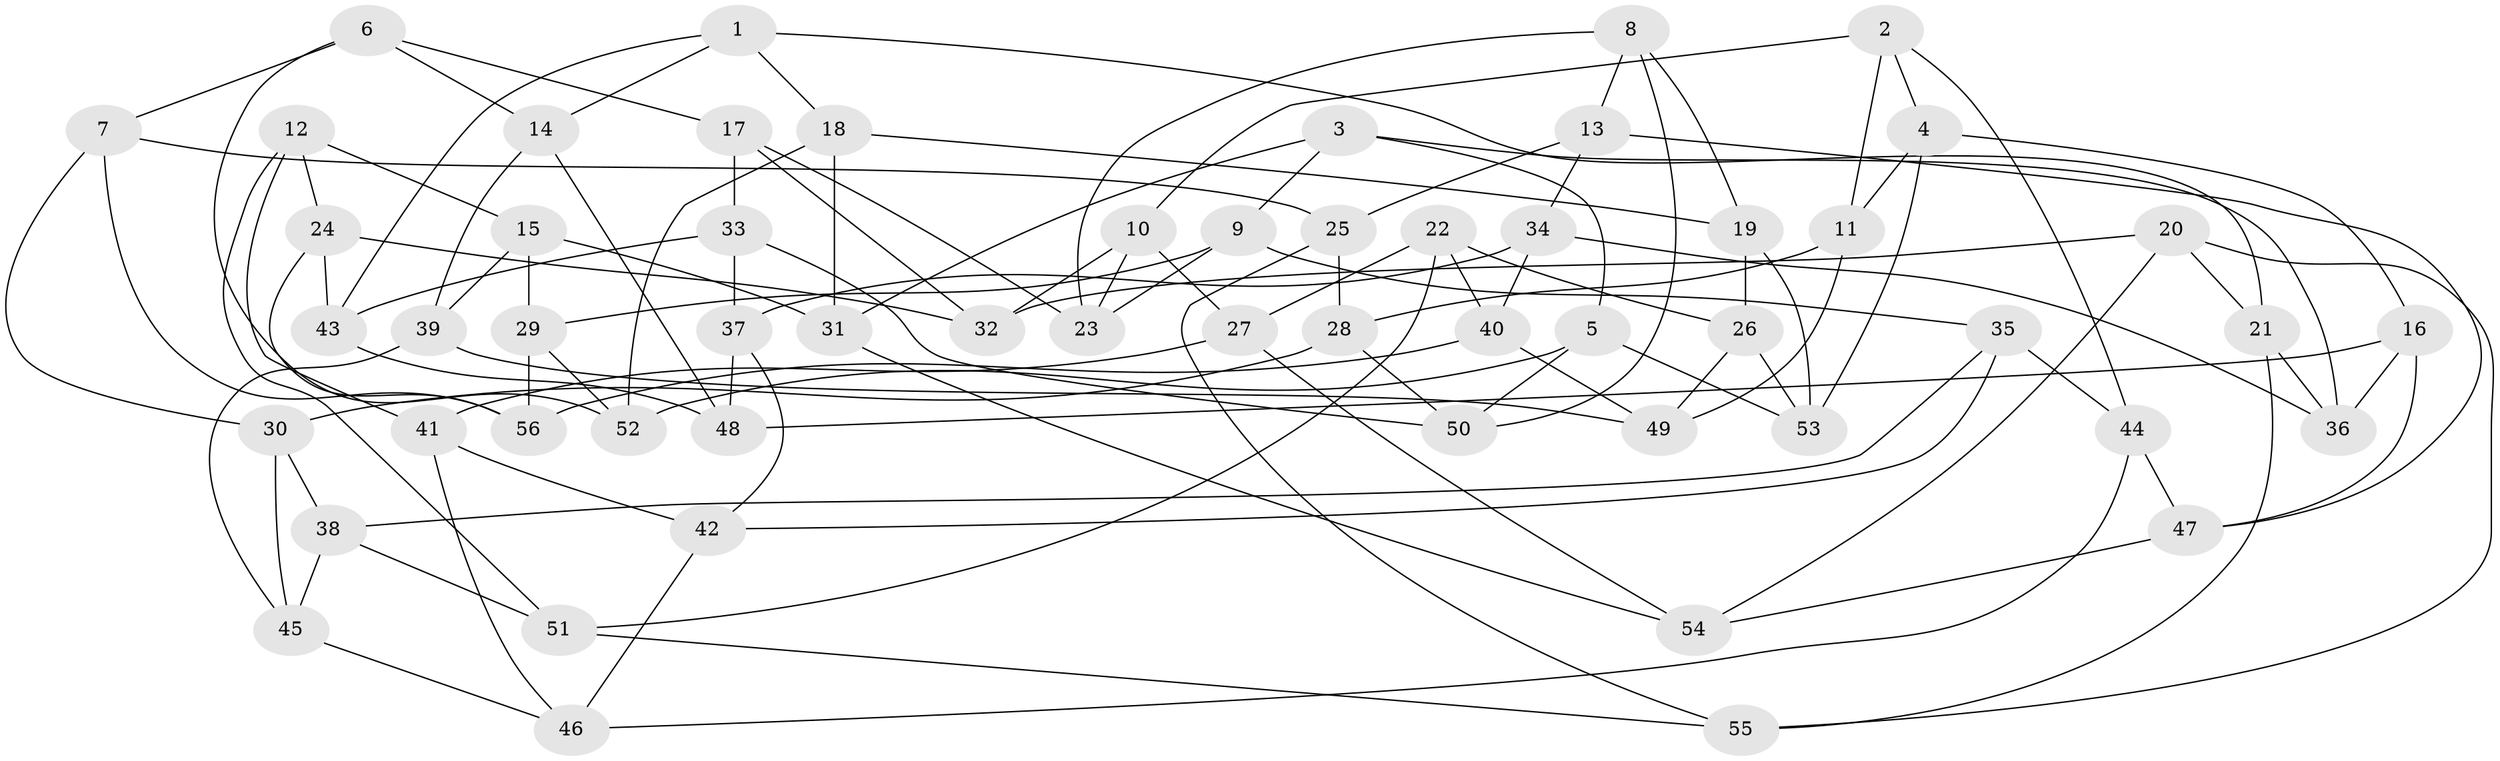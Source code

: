 // Generated by graph-tools (version 1.1) at 2025/26/03/09/25 03:26:55]
// undirected, 56 vertices, 112 edges
graph export_dot {
graph [start="1"]
  node [color=gray90,style=filled];
  1;
  2;
  3;
  4;
  5;
  6;
  7;
  8;
  9;
  10;
  11;
  12;
  13;
  14;
  15;
  16;
  17;
  18;
  19;
  20;
  21;
  22;
  23;
  24;
  25;
  26;
  27;
  28;
  29;
  30;
  31;
  32;
  33;
  34;
  35;
  36;
  37;
  38;
  39;
  40;
  41;
  42;
  43;
  44;
  45;
  46;
  47;
  48;
  49;
  50;
  51;
  52;
  53;
  54;
  55;
  56;
  1 -- 14;
  1 -- 18;
  1 -- 21;
  1 -- 43;
  2 -- 44;
  2 -- 11;
  2 -- 10;
  2 -- 4;
  3 -- 9;
  3 -- 5;
  3 -- 31;
  3 -- 36;
  4 -- 53;
  4 -- 11;
  4 -- 16;
  5 -- 53;
  5 -- 52;
  5 -- 50;
  6 -- 14;
  6 -- 7;
  6 -- 17;
  6 -- 52;
  7 -- 25;
  7 -- 56;
  7 -- 30;
  8 -- 50;
  8 -- 23;
  8 -- 19;
  8 -- 13;
  9 -- 29;
  9 -- 35;
  9 -- 23;
  10 -- 32;
  10 -- 27;
  10 -- 23;
  11 -- 49;
  11 -- 28;
  12 -- 51;
  12 -- 24;
  12 -- 41;
  12 -- 15;
  13 -- 25;
  13 -- 34;
  13 -- 47;
  14 -- 48;
  14 -- 39;
  15 -- 31;
  15 -- 39;
  15 -- 29;
  16 -- 47;
  16 -- 36;
  16 -- 48;
  17 -- 33;
  17 -- 32;
  17 -- 23;
  18 -- 19;
  18 -- 31;
  18 -- 52;
  19 -- 26;
  19 -- 53;
  20 -- 55;
  20 -- 21;
  20 -- 54;
  20 -- 32;
  21 -- 36;
  21 -- 55;
  22 -- 40;
  22 -- 26;
  22 -- 51;
  22 -- 27;
  24 -- 43;
  24 -- 32;
  24 -- 56;
  25 -- 55;
  25 -- 28;
  26 -- 53;
  26 -- 49;
  27 -- 41;
  27 -- 54;
  28 -- 50;
  28 -- 30;
  29 -- 56;
  29 -- 52;
  30 -- 38;
  30 -- 45;
  31 -- 54;
  33 -- 50;
  33 -- 43;
  33 -- 37;
  34 -- 36;
  34 -- 40;
  34 -- 37;
  35 -- 42;
  35 -- 38;
  35 -- 44;
  37 -- 48;
  37 -- 42;
  38 -- 45;
  38 -- 51;
  39 -- 49;
  39 -- 45;
  40 -- 56;
  40 -- 49;
  41 -- 46;
  41 -- 42;
  42 -- 46;
  43 -- 48;
  44 -- 47;
  44 -- 46;
  45 -- 46;
  47 -- 54;
  51 -- 55;
}

